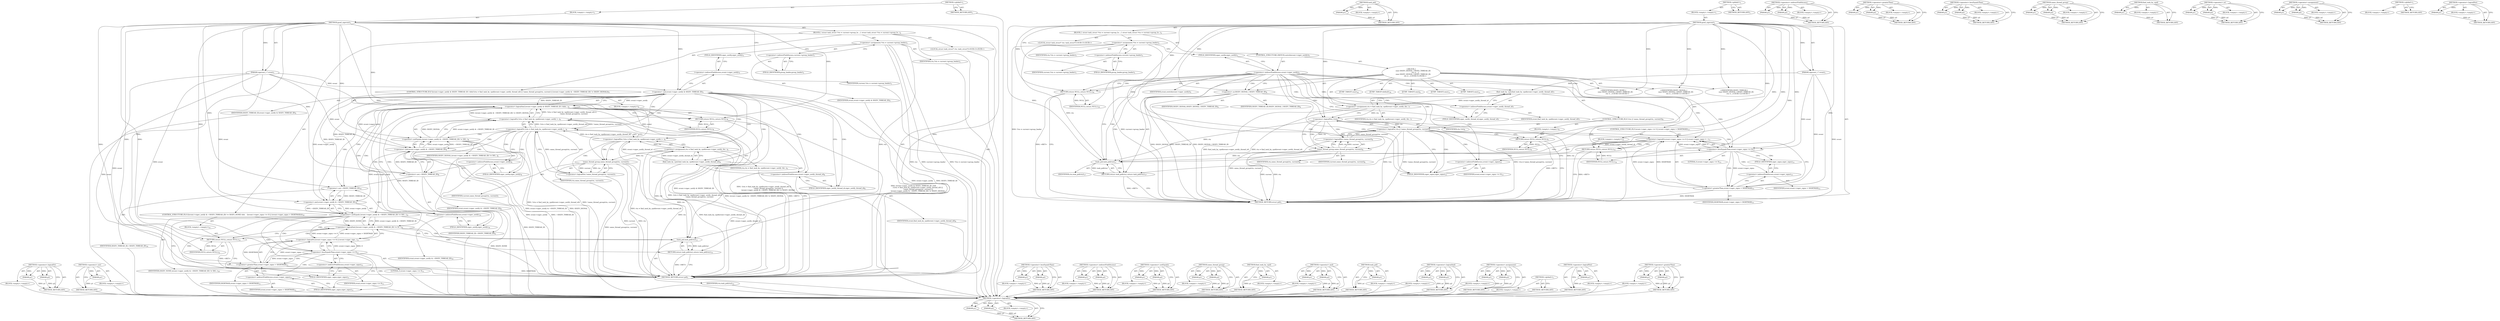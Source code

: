 digraph "&lt;operator&gt;.logicalNot" {
vulnerable_118 [label=<(METHOD,&lt;operator&gt;.logicalOr)>];
vulnerable_119 [label=<(PARAM,p1)>];
vulnerable_120 [label=<(PARAM,p2)>];
vulnerable_121 [label=<(BLOCK,&lt;empty&gt;,&lt;empty&gt;)>];
vulnerable_122 [label=<(METHOD_RETURN,ANY)>];
vulnerable_141 [label=<(METHOD,&lt;operator&gt;.not)>];
vulnerable_142 [label=<(PARAM,p1)>];
vulnerable_143 [label=<(BLOCK,&lt;empty&gt;,&lt;empty&gt;)>];
vulnerable_144 [label=<(METHOD_RETURN,ANY)>];
vulnerable_6 [label=<(METHOD,&lt;global&gt;)<SUB>1</SUB>>];
vulnerable_7 [label=<(BLOCK,&lt;empty&gt;,&lt;empty&gt;)<SUB>1</SUB>>];
vulnerable_8 [label=<(METHOD,good_sigevent)<SUB>1</SUB>>];
vulnerable_9 [label=<(PARAM,sigevent_t * event)<SUB>1</SUB>>];
vulnerable_10 [label=<(BLOCK,{
 	struct task_struct *rtn = current-&gt;group_le...,{
 	struct task_struct *rtn = current-&gt;group_le...)<SUB>2</SUB>>];
vulnerable_11 [label="<(LOCAL,struct task_struct* rtn: task_struct*)<SUB>3</SUB>>"];
vulnerable_12 [label=<(&lt;operator&gt;.assignment,*rtn = current-&gt;group_leader)<SUB>3</SUB>>];
vulnerable_13 [label=<(IDENTIFIER,rtn,*rtn = current-&gt;group_leader)<SUB>3</SUB>>];
vulnerable_14 [label=<(&lt;operator&gt;.indirectFieldAccess,current-&gt;group_leader)<SUB>3</SUB>>];
vulnerable_15 [label=<(IDENTIFIER,current,*rtn = current-&gt;group_leader)<SUB>3</SUB>>];
vulnerable_16 [label=<(FIELD_IDENTIFIER,group_leader,group_leader)<SUB>3</SUB>>];
vulnerable_17 [label=<(CONTROL_STRUCTURE,IF,if ((event-&gt;sigev_notify &amp; SIGEV_THREAD_ID ) &amp;&amp;
		(!(rtn = find_task_by_vpid(event-&gt;sigev_notify_thread_id)) ||
		 !same_thread_group(rtn, current) ||
		 (event-&gt;sigev_notify &amp; ~SIGEV_THREAD_ID) != SIGEV_SIGNAL)))<SUB>5</SUB>>];
vulnerable_18 [label=<(&lt;operator&gt;.logicalAnd,(event-&gt;sigev_notify &amp; SIGEV_THREAD_ID ) &amp;&amp;
		(...)<SUB>5</SUB>>];
vulnerable_19 [label=<(&lt;operator&gt;.and,event-&gt;sigev_notify &amp; SIGEV_THREAD_ID)<SUB>5</SUB>>];
vulnerable_20 [label=<(&lt;operator&gt;.indirectFieldAccess,event-&gt;sigev_notify)<SUB>5</SUB>>];
vulnerable_21 [label=<(IDENTIFIER,event,event-&gt;sigev_notify &amp; SIGEV_THREAD_ID)<SUB>5</SUB>>];
vulnerable_22 [label=<(FIELD_IDENTIFIER,sigev_notify,sigev_notify)<SUB>5</SUB>>];
vulnerable_23 [label=<(IDENTIFIER,SIGEV_THREAD_ID,event-&gt;sigev_notify &amp; SIGEV_THREAD_ID)<SUB>5</SUB>>];
vulnerable_24 [label=<(&lt;operator&gt;.logicalOr,!(rtn = find_task_by_vpid(event-&gt;sigev_notify_t...)<SUB>6</SUB>>];
vulnerable_25 [label=<(&lt;operator&gt;.logicalOr,!(rtn = find_task_by_vpid(event-&gt;sigev_notify_t...)<SUB>6</SUB>>];
vulnerable_26 [label=<(&lt;operator&gt;.logicalNot,!(rtn = find_task_by_vpid(event-&gt;sigev_notify_t...)<SUB>6</SUB>>];
vulnerable_27 [label=<(&lt;operator&gt;.assignment,rtn = find_task_by_vpid(event-&gt;sigev_notify_thr...)<SUB>6</SUB>>];
vulnerable_28 [label=<(IDENTIFIER,rtn,rtn = find_task_by_vpid(event-&gt;sigev_notify_thr...)<SUB>6</SUB>>];
vulnerable_29 [label=<(find_task_by_vpid,find_task_by_vpid(event-&gt;sigev_notify_thread_id))<SUB>6</SUB>>];
vulnerable_30 [label=<(&lt;operator&gt;.indirectFieldAccess,event-&gt;sigev_notify_thread_id)<SUB>6</SUB>>];
vulnerable_31 [label=<(IDENTIFIER,event,find_task_by_vpid(event-&gt;sigev_notify_thread_id))<SUB>6</SUB>>];
vulnerable_32 [label=<(FIELD_IDENTIFIER,sigev_notify_thread_id,sigev_notify_thread_id)<SUB>6</SUB>>];
vulnerable_33 [label=<(&lt;operator&gt;.logicalNot,!same_thread_group(rtn, current))<SUB>7</SUB>>];
vulnerable_34 [label=<(same_thread_group,same_thread_group(rtn, current))<SUB>7</SUB>>];
vulnerable_35 [label=<(IDENTIFIER,rtn,same_thread_group(rtn, current))<SUB>7</SUB>>];
vulnerable_36 [label=<(IDENTIFIER,current,same_thread_group(rtn, current))<SUB>7</SUB>>];
vulnerable_37 [label=<(&lt;operator&gt;.notEquals,(event-&gt;sigev_notify &amp; ~SIGEV_THREAD_ID) != SIG...)<SUB>8</SUB>>];
vulnerable_38 [label=<(&lt;operator&gt;.and,event-&gt;sigev_notify &amp; ~SIGEV_THREAD_ID)<SUB>8</SUB>>];
vulnerable_39 [label=<(&lt;operator&gt;.indirectFieldAccess,event-&gt;sigev_notify)<SUB>8</SUB>>];
vulnerable_40 [label=<(IDENTIFIER,event,event-&gt;sigev_notify &amp; ~SIGEV_THREAD_ID)<SUB>8</SUB>>];
vulnerable_41 [label=<(FIELD_IDENTIFIER,sigev_notify,sigev_notify)<SUB>8</SUB>>];
vulnerable_42 [label=<(&lt;operator&gt;.not,~SIGEV_THREAD_ID)<SUB>8</SUB>>];
vulnerable_43 [label=<(IDENTIFIER,SIGEV_THREAD_ID,~SIGEV_THREAD_ID)<SUB>8</SUB>>];
vulnerable_44 [label=<(IDENTIFIER,SIGEV_SIGNAL,(event-&gt;sigev_notify &amp; ~SIGEV_THREAD_ID) != SIG...)<SUB>8</SUB>>];
vulnerable_45 [label=<(BLOCK,&lt;empty&gt;,&lt;empty&gt;)<SUB>9</SUB>>];
vulnerable_46 [label=<(RETURN,return NULL;,return NULL;)<SUB>9</SUB>>];
vulnerable_47 [label=<(IDENTIFIER,NULL,return NULL;)<SUB>9</SUB>>];
vulnerable_48 [label=<(CONTROL_STRUCTURE,IF,if (((event-&gt;sigev_notify &amp; ~SIGEV_THREAD_ID) != SIGEV_NONE) &amp;&amp;
	    ((event-&gt;sigev_signo &lt;= 0) || (event-&gt;sigev_signo &gt; SIGRTMAX))))<SUB>10</SUB>>];
vulnerable_49 [label=<(&lt;operator&gt;.logicalAnd,((event-&gt;sigev_notify &amp; ~SIGEV_THREAD_ID) != SI...)<SUB>10</SUB>>];
vulnerable_50 [label=<(&lt;operator&gt;.notEquals,(event-&gt;sigev_notify &amp; ~SIGEV_THREAD_ID) != SIG...)<SUB>10</SUB>>];
vulnerable_51 [label=<(&lt;operator&gt;.and,event-&gt;sigev_notify &amp; ~SIGEV_THREAD_ID)<SUB>10</SUB>>];
vulnerable_52 [label=<(&lt;operator&gt;.indirectFieldAccess,event-&gt;sigev_notify)<SUB>10</SUB>>];
vulnerable_53 [label=<(IDENTIFIER,event,event-&gt;sigev_notify &amp; ~SIGEV_THREAD_ID)<SUB>10</SUB>>];
vulnerable_54 [label=<(FIELD_IDENTIFIER,sigev_notify,sigev_notify)<SUB>10</SUB>>];
vulnerable_55 [label=<(&lt;operator&gt;.not,~SIGEV_THREAD_ID)<SUB>10</SUB>>];
vulnerable_56 [label=<(IDENTIFIER,SIGEV_THREAD_ID,~SIGEV_THREAD_ID)<SUB>10</SUB>>];
vulnerable_57 [label=<(IDENTIFIER,SIGEV_NONE,(event-&gt;sigev_notify &amp; ~SIGEV_THREAD_ID) != SIG...)<SUB>10</SUB>>];
vulnerable_58 [label=<(&lt;operator&gt;.logicalOr,(event-&gt;sigev_signo &lt;= 0) || (event-&gt;sigev_sign...)<SUB>11</SUB>>];
vulnerable_59 [label=<(&lt;operator&gt;.lessEqualsThan,event-&gt;sigev_signo &lt;= 0)<SUB>11</SUB>>];
vulnerable_60 [label=<(&lt;operator&gt;.indirectFieldAccess,event-&gt;sigev_signo)<SUB>11</SUB>>];
vulnerable_61 [label=<(IDENTIFIER,event,event-&gt;sigev_signo &lt;= 0)<SUB>11</SUB>>];
vulnerable_62 [label=<(FIELD_IDENTIFIER,sigev_signo,sigev_signo)<SUB>11</SUB>>];
vulnerable_63 [label=<(LITERAL,0,event-&gt;sigev_signo &lt;= 0)<SUB>11</SUB>>];
vulnerable_64 [label=<(&lt;operator&gt;.greaterThan,event-&gt;sigev_signo &gt; SIGRTMAX)<SUB>11</SUB>>];
vulnerable_65 [label=<(&lt;operator&gt;.indirectFieldAccess,event-&gt;sigev_signo)<SUB>11</SUB>>];
vulnerable_66 [label=<(IDENTIFIER,event,event-&gt;sigev_signo &gt; SIGRTMAX)<SUB>11</SUB>>];
vulnerable_67 [label=<(FIELD_IDENTIFIER,sigev_signo,sigev_signo)<SUB>11</SUB>>];
vulnerable_68 [label=<(IDENTIFIER,SIGRTMAX,event-&gt;sigev_signo &gt; SIGRTMAX)<SUB>11</SUB>>];
vulnerable_69 [label=<(BLOCK,&lt;empty&gt;,&lt;empty&gt;)<SUB>12</SUB>>];
vulnerable_70 [label=<(RETURN,return NULL;,return NULL;)<SUB>12</SUB>>];
vulnerable_71 [label=<(IDENTIFIER,NULL,return NULL;)<SUB>12</SUB>>];
vulnerable_72 [label=<(RETURN,return task_pid(rtn);,return task_pid(rtn);)<SUB>13</SUB>>];
vulnerable_73 [label=<(task_pid,task_pid(rtn))<SUB>13</SUB>>];
vulnerable_74 [label=<(IDENTIFIER,rtn,task_pid(rtn))<SUB>13</SUB>>];
vulnerable_75 [label=<(METHOD_RETURN,struct pid)<SUB>1</SUB>>];
vulnerable_77 [label=<(METHOD_RETURN,ANY)<SUB>1</SUB>>];
vulnerable_145 [label=<(METHOD,&lt;operator&gt;.lessEqualsThan)>];
vulnerable_146 [label=<(PARAM,p1)>];
vulnerable_147 [label=<(PARAM,p2)>];
vulnerable_148 [label=<(BLOCK,&lt;empty&gt;,&lt;empty&gt;)>];
vulnerable_149 [label=<(METHOD_RETURN,ANY)>];
vulnerable_103 [label=<(METHOD,&lt;operator&gt;.indirectFieldAccess)>];
vulnerable_104 [label=<(PARAM,p1)>];
vulnerable_105 [label=<(PARAM,p2)>];
vulnerable_106 [label=<(BLOCK,&lt;empty&gt;,&lt;empty&gt;)>];
vulnerable_107 [label=<(METHOD_RETURN,ANY)>];
vulnerable_136 [label=<(METHOD,&lt;operator&gt;.notEquals)>];
vulnerable_137 [label=<(PARAM,p1)>];
vulnerable_138 [label=<(PARAM,p2)>];
vulnerable_139 [label=<(BLOCK,&lt;empty&gt;,&lt;empty&gt;)>];
vulnerable_140 [label=<(METHOD_RETURN,ANY)>];
vulnerable_131 [label=<(METHOD,same_thread_group)>];
vulnerable_132 [label=<(PARAM,p1)>];
vulnerable_133 [label=<(PARAM,p2)>];
vulnerable_134 [label=<(BLOCK,&lt;empty&gt;,&lt;empty&gt;)>];
vulnerable_135 [label=<(METHOD_RETURN,ANY)>];
vulnerable_127 [label=<(METHOD,find_task_by_vpid)>];
vulnerable_128 [label=<(PARAM,p1)>];
vulnerable_129 [label=<(BLOCK,&lt;empty&gt;,&lt;empty&gt;)>];
vulnerable_130 [label=<(METHOD_RETURN,ANY)>];
vulnerable_113 [label=<(METHOD,&lt;operator&gt;.and)>];
vulnerable_114 [label=<(PARAM,p1)>];
vulnerable_115 [label=<(PARAM,p2)>];
vulnerable_116 [label=<(BLOCK,&lt;empty&gt;,&lt;empty&gt;)>];
vulnerable_117 [label=<(METHOD_RETURN,ANY)>];
vulnerable_155 [label=<(METHOD,task_pid)>];
vulnerable_156 [label=<(PARAM,p1)>];
vulnerable_157 [label=<(BLOCK,&lt;empty&gt;,&lt;empty&gt;)>];
vulnerable_158 [label=<(METHOD_RETURN,ANY)>];
vulnerable_108 [label=<(METHOD,&lt;operator&gt;.logicalAnd)>];
vulnerable_109 [label=<(PARAM,p1)>];
vulnerable_110 [label=<(PARAM,p2)>];
vulnerable_111 [label=<(BLOCK,&lt;empty&gt;,&lt;empty&gt;)>];
vulnerable_112 [label=<(METHOD_RETURN,ANY)>];
vulnerable_98 [label=<(METHOD,&lt;operator&gt;.assignment)>];
vulnerable_99 [label=<(PARAM,p1)>];
vulnerable_100 [label=<(PARAM,p2)>];
vulnerable_101 [label=<(BLOCK,&lt;empty&gt;,&lt;empty&gt;)>];
vulnerable_102 [label=<(METHOD_RETURN,ANY)>];
vulnerable_92 [label=<(METHOD,&lt;global&gt;)<SUB>1</SUB>>];
vulnerable_93 [label=<(BLOCK,&lt;empty&gt;,&lt;empty&gt;)>];
vulnerable_94 [label=<(METHOD_RETURN,ANY)>];
vulnerable_123 [label=<(METHOD,&lt;operator&gt;.logicalNot)>];
vulnerable_124 [label=<(PARAM,p1)>];
vulnerable_125 [label=<(BLOCK,&lt;empty&gt;,&lt;empty&gt;)>];
vulnerable_126 [label=<(METHOD_RETURN,ANY)>];
vulnerable_150 [label=<(METHOD,&lt;operator&gt;.greaterThan)>];
vulnerable_151 [label=<(PARAM,p1)>];
vulnerable_152 [label=<(PARAM,p2)>];
vulnerable_153 [label=<(BLOCK,&lt;empty&gt;,&lt;empty&gt;)>];
vulnerable_154 [label=<(METHOD_RETURN,ANY)>];
fixed_112 [label=<(METHOD,&lt;operator&gt;.logicalOr)>];
fixed_113 [label=<(PARAM,p1)>];
fixed_114 [label=<(PARAM,p2)>];
fixed_115 [label=<(BLOCK,&lt;empty&gt;,&lt;empty&gt;)>];
fixed_116 [label=<(METHOD_RETURN,ANY)>];
fixed_136 [label=<(METHOD,task_pid)>];
fixed_137 [label=<(PARAM,p1)>];
fixed_138 [label=<(BLOCK,&lt;empty&gt;,&lt;empty&gt;)>];
fixed_139 [label=<(METHOD_RETURN,ANY)>];
fixed_6 [label=<(METHOD,&lt;global&gt;)<SUB>1</SUB>>];
fixed_7 [label=<(BLOCK,&lt;empty&gt;,&lt;empty&gt;)<SUB>1</SUB>>];
fixed_8 [label=<(METHOD,good_sigevent)<SUB>1</SUB>>];
fixed_9 [label=<(PARAM,sigevent_t * event)<SUB>1</SUB>>];
fixed_10 [label=<(BLOCK,{
 	struct task_struct *rtn = current-&gt;group_le...,{
 	struct task_struct *rtn = current-&gt;group_le...)<SUB>2</SUB>>];
fixed_11 [label="<(LOCAL,struct task_struct* rtn: task_struct*)<SUB>3</SUB>>"];
fixed_12 [label=<(&lt;operator&gt;.assignment,*rtn = current-&gt;group_leader)<SUB>3</SUB>>];
fixed_13 [label=<(IDENTIFIER,rtn,*rtn = current-&gt;group_leader)<SUB>3</SUB>>];
fixed_14 [label=<(&lt;operator&gt;.indirectFieldAccess,current-&gt;group_leader)<SUB>3</SUB>>];
fixed_15 [label=<(IDENTIFIER,current,*rtn = current-&gt;group_leader)<SUB>3</SUB>>];
fixed_16 [label=<(FIELD_IDENTIFIER,group_leader,group_leader)<SUB>3</SUB>>];
fixed_17 [label=<(CONTROL_STRUCTURE,SWITCH,switch(event-&gt;sigev_notify))<SUB>5</SUB>>];
fixed_18 [label=<(&lt;operator&gt;.indirectFieldAccess,event-&gt;sigev_notify)<SUB>5</SUB>>];
fixed_19 [label=<(IDENTIFIER,event,switch(event-&gt;sigev_notify))<SUB>5</SUB>>];
fixed_20 [label=<(FIELD_IDENTIFIER,sigev_notify,sigev_notify)<SUB>5</SUB>>];
fixed_21 [label="<(BLOCK,{
	case SIGEV_SIGNAL | SIGEV_THREAD_ID:
		rtn =...,{
	case SIGEV_SIGNAL | SIGEV_THREAD_ID:
		rtn =...)<SUB>5</SUB>>"];
fixed_22 [label=<(JUMP_TARGET,case)<SUB>6</SUB>>];
fixed_23 [label=<(&lt;operator&gt;.or,SIGEV_SIGNAL | SIGEV_THREAD_ID)<SUB>6</SUB>>];
fixed_24 [label=<(IDENTIFIER,SIGEV_SIGNAL,SIGEV_SIGNAL | SIGEV_THREAD_ID)<SUB>6</SUB>>];
fixed_25 [label=<(IDENTIFIER,SIGEV_THREAD_ID,SIGEV_SIGNAL | SIGEV_THREAD_ID)<SUB>6</SUB>>];
fixed_26 [label=<(&lt;operator&gt;.assignment,rtn = find_task_by_vpid(event-&gt;sigev_notify_thr...)<SUB>7</SUB>>];
fixed_27 [label=<(IDENTIFIER,rtn,rtn = find_task_by_vpid(event-&gt;sigev_notify_thr...)<SUB>7</SUB>>];
fixed_28 [label=<(find_task_by_vpid,find_task_by_vpid(event-&gt;sigev_notify_thread_id))<SUB>7</SUB>>];
fixed_29 [label=<(&lt;operator&gt;.indirectFieldAccess,event-&gt;sigev_notify_thread_id)<SUB>7</SUB>>];
fixed_30 [label=<(IDENTIFIER,event,find_task_by_vpid(event-&gt;sigev_notify_thread_id))<SUB>7</SUB>>];
fixed_31 [label=<(FIELD_IDENTIFIER,sigev_notify_thread_id,sigev_notify_thread_id)<SUB>7</SUB>>];
fixed_32 [label=<(CONTROL_STRUCTURE,IF,if (!rtn || !same_thread_group(rtn, current)))<SUB>8</SUB>>];
fixed_33 [label=<(&lt;operator&gt;.logicalOr,!rtn || !same_thread_group(rtn, current))<SUB>8</SUB>>];
fixed_34 [label=<(&lt;operator&gt;.logicalNot,!rtn)<SUB>8</SUB>>];
fixed_35 [label=<(IDENTIFIER,rtn,!rtn)<SUB>8</SUB>>];
fixed_36 [label=<(&lt;operator&gt;.logicalNot,!same_thread_group(rtn, current))<SUB>8</SUB>>];
fixed_37 [label=<(same_thread_group,same_thread_group(rtn, current))<SUB>8</SUB>>];
fixed_38 [label=<(IDENTIFIER,rtn,same_thread_group(rtn, current))<SUB>8</SUB>>];
fixed_39 [label=<(IDENTIFIER,current,same_thread_group(rtn, current))<SUB>8</SUB>>];
fixed_40 [label=<(BLOCK,&lt;empty&gt;,&lt;empty&gt;)<SUB>9</SUB>>];
fixed_41 [label=<(RETURN,return NULL;,return NULL;)<SUB>9</SUB>>];
fixed_42 [label=<(IDENTIFIER,NULL,return NULL;)<SUB>9</SUB>>];
fixed_43 [label=<(JUMP_TARGET,case)<SUB>11</SUB>>];
fixed_44 [label="<(IDENTIFIER,SIGEV_SIGNAL,{
	case SIGEV_SIGNAL | SIGEV_THREAD_ID:
		rtn =...)<SUB>11</SUB>>"];
fixed_45 [label=<(JUMP_TARGET,case)<SUB>12</SUB>>];
fixed_46 [label="<(IDENTIFIER,SIGEV_THREAD,{
	case SIGEV_SIGNAL | SIGEV_THREAD_ID:
		rtn =...)<SUB>12</SUB>>"];
fixed_47 [label=<(CONTROL_STRUCTURE,IF,if (event-&gt;sigev_signo &lt;= 0 || event-&gt;sigev_signo &gt; SIGRTMAX))<SUB>13</SUB>>];
fixed_48 [label=<(&lt;operator&gt;.logicalOr,event-&gt;sigev_signo &lt;= 0 || event-&gt;sigev_signo &gt;...)<SUB>13</SUB>>];
fixed_49 [label=<(&lt;operator&gt;.lessEqualsThan,event-&gt;sigev_signo &lt;= 0)<SUB>13</SUB>>];
fixed_50 [label=<(&lt;operator&gt;.indirectFieldAccess,event-&gt;sigev_signo)<SUB>13</SUB>>];
fixed_51 [label=<(IDENTIFIER,event,event-&gt;sigev_signo &lt;= 0)<SUB>13</SUB>>];
fixed_52 [label=<(FIELD_IDENTIFIER,sigev_signo,sigev_signo)<SUB>13</SUB>>];
fixed_53 [label=<(LITERAL,0,event-&gt;sigev_signo &lt;= 0)<SUB>13</SUB>>];
fixed_54 [label=<(&lt;operator&gt;.greaterThan,event-&gt;sigev_signo &gt; SIGRTMAX)<SUB>13</SUB>>];
fixed_55 [label=<(&lt;operator&gt;.indirectFieldAccess,event-&gt;sigev_signo)<SUB>13</SUB>>];
fixed_56 [label=<(IDENTIFIER,event,event-&gt;sigev_signo &gt; SIGRTMAX)<SUB>13</SUB>>];
fixed_57 [label=<(FIELD_IDENTIFIER,sigev_signo,sigev_signo)<SUB>13</SUB>>];
fixed_58 [label=<(IDENTIFIER,SIGRTMAX,event-&gt;sigev_signo &gt; SIGRTMAX)<SUB>13</SUB>>];
fixed_59 [label=<(BLOCK,&lt;empty&gt;,&lt;empty&gt;)<SUB>14</SUB>>];
fixed_60 [label=<(RETURN,return NULL;,return NULL;)<SUB>14</SUB>>];
fixed_61 [label=<(IDENTIFIER,NULL,return NULL;)<SUB>14</SUB>>];
fixed_62 [label=<(JUMP_TARGET,case)<SUB>16</SUB>>];
fixed_63 [label="<(IDENTIFIER,SIGEV_NONE,{
	case SIGEV_SIGNAL | SIGEV_THREAD_ID:
		rtn =...)<SUB>16</SUB>>"];
fixed_64 [label=<(RETURN,return task_pid(rtn);,return task_pid(rtn);)<SUB>17</SUB>>];
fixed_65 [label=<(task_pid,task_pid(rtn))<SUB>17</SUB>>];
fixed_66 [label=<(IDENTIFIER,rtn,task_pid(rtn))<SUB>17</SUB>>];
fixed_67 [label=<(JUMP_TARGET,default)<SUB>18</SUB>>];
fixed_68 [label=<(RETURN,return NULL;,return NULL;)<SUB>19</SUB>>];
fixed_69 [label=<(IDENTIFIER,NULL,return NULL;)<SUB>19</SUB>>];
fixed_70 [label=<(METHOD_RETURN,struct pid)<SUB>1</SUB>>];
fixed_72 [label=<(METHOD_RETURN,ANY)<SUB>1</SUB>>];
fixed_98 [label=<(METHOD,&lt;operator&gt;.indirectFieldAccess)>];
fixed_99 [label=<(PARAM,p1)>];
fixed_100 [label=<(PARAM,p2)>];
fixed_101 [label=<(BLOCK,&lt;empty&gt;,&lt;empty&gt;)>];
fixed_102 [label=<(METHOD_RETURN,ANY)>];
fixed_131 [label=<(METHOD,&lt;operator&gt;.greaterThan)>];
fixed_132 [label=<(PARAM,p1)>];
fixed_133 [label=<(PARAM,p2)>];
fixed_134 [label=<(BLOCK,&lt;empty&gt;,&lt;empty&gt;)>];
fixed_135 [label=<(METHOD_RETURN,ANY)>];
fixed_126 [label=<(METHOD,&lt;operator&gt;.lessEqualsThan)>];
fixed_127 [label=<(PARAM,p1)>];
fixed_128 [label=<(PARAM,p2)>];
fixed_129 [label=<(BLOCK,&lt;empty&gt;,&lt;empty&gt;)>];
fixed_130 [label=<(METHOD_RETURN,ANY)>];
fixed_121 [label=<(METHOD,same_thread_group)>];
fixed_122 [label=<(PARAM,p1)>];
fixed_123 [label=<(PARAM,p2)>];
fixed_124 [label=<(BLOCK,&lt;empty&gt;,&lt;empty&gt;)>];
fixed_125 [label=<(METHOD_RETURN,ANY)>];
fixed_108 [label=<(METHOD,find_task_by_vpid)>];
fixed_109 [label=<(PARAM,p1)>];
fixed_110 [label=<(BLOCK,&lt;empty&gt;,&lt;empty&gt;)>];
fixed_111 [label=<(METHOD_RETURN,ANY)>];
fixed_103 [label=<(METHOD,&lt;operator&gt;.or)>];
fixed_104 [label=<(PARAM,p1)>];
fixed_105 [label=<(PARAM,p2)>];
fixed_106 [label=<(BLOCK,&lt;empty&gt;,&lt;empty&gt;)>];
fixed_107 [label=<(METHOD_RETURN,ANY)>];
fixed_93 [label=<(METHOD,&lt;operator&gt;.assignment)>];
fixed_94 [label=<(PARAM,p1)>];
fixed_95 [label=<(PARAM,p2)>];
fixed_96 [label=<(BLOCK,&lt;empty&gt;,&lt;empty&gt;)>];
fixed_97 [label=<(METHOD_RETURN,ANY)>];
fixed_87 [label=<(METHOD,&lt;global&gt;)<SUB>1</SUB>>];
fixed_88 [label=<(BLOCK,&lt;empty&gt;,&lt;empty&gt;)>];
fixed_89 [label=<(METHOD_RETURN,ANY)>];
fixed_117 [label=<(METHOD,&lt;operator&gt;.logicalNot)>];
fixed_118 [label=<(PARAM,p1)>];
fixed_119 [label=<(BLOCK,&lt;empty&gt;,&lt;empty&gt;)>];
fixed_120 [label=<(METHOD_RETURN,ANY)>];
vulnerable_118 -> vulnerable_119  [key=0, label="AST: "];
vulnerable_118 -> vulnerable_119  [key=1, label="DDG: "];
vulnerable_118 -> vulnerable_121  [key=0, label="AST: "];
vulnerable_118 -> vulnerable_120  [key=0, label="AST: "];
vulnerable_118 -> vulnerable_120  [key=1, label="DDG: "];
vulnerable_118 -> vulnerable_122  [key=0, label="AST: "];
vulnerable_118 -> vulnerable_122  [key=1, label="CFG: "];
vulnerable_119 -> vulnerable_122  [key=0, label="DDG: p1"];
vulnerable_120 -> vulnerable_122  [key=0, label="DDG: p2"];
vulnerable_121 -> fixed_112  [key=0];
vulnerable_122 -> fixed_112  [key=0];
vulnerable_141 -> vulnerable_142  [key=0, label="AST: "];
vulnerable_141 -> vulnerable_142  [key=1, label="DDG: "];
vulnerable_141 -> vulnerable_143  [key=0, label="AST: "];
vulnerable_141 -> vulnerable_144  [key=0, label="AST: "];
vulnerable_141 -> vulnerable_144  [key=1, label="CFG: "];
vulnerable_142 -> vulnerable_144  [key=0, label="DDG: p1"];
vulnerable_143 -> fixed_112  [key=0];
vulnerable_144 -> fixed_112  [key=0];
vulnerable_6 -> vulnerable_7  [key=0, label="AST: "];
vulnerable_6 -> vulnerable_77  [key=0, label="AST: "];
vulnerable_6 -> vulnerable_77  [key=1, label="CFG: "];
vulnerable_7 -> vulnerable_8  [key=0, label="AST: "];
vulnerable_8 -> vulnerable_9  [key=0, label="AST: "];
vulnerable_8 -> vulnerable_9  [key=1, label="DDG: "];
vulnerable_8 -> vulnerable_10  [key=0, label="AST: "];
vulnerable_8 -> vulnerable_75  [key=0, label="AST: "];
vulnerable_8 -> vulnerable_16  [key=0, label="CFG: "];
vulnerable_8 -> vulnerable_46  [key=0, label="DDG: "];
vulnerable_8 -> vulnerable_70  [key=0, label="DDG: "];
vulnerable_8 -> vulnerable_73  [key=0, label="DDG: "];
vulnerable_8 -> vulnerable_19  [key=0, label="DDG: "];
vulnerable_8 -> vulnerable_47  [key=0, label="DDG: "];
vulnerable_8 -> vulnerable_50  [key=0, label="DDG: "];
vulnerable_8 -> vulnerable_71  [key=0, label="DDG: "];
vulnerable_8 -> vulnerable_37  [key=0, label="DDG: "];
vulnerable_8 -> vulnerable_59  [key=0, label="DDG: "];
vulnerable_8 -> vulnerable_64  [key=0, label="DDG: "];
vulnerable_8 -> vulnerable_55  [key=0, label="DDG: "];
vulnerable_8 -> vulnerable_34  [key=0, label="DDG: "];
vulnerable_8 -> vulnerable_42  [key=0, label="DDG: "];
vulnerable_9 -> vulnerable_75  [key=0, label="DDG: event"];
vulnerable_9 -> vulnerable_19  [key=0, label="DDG: event"];
vulnerable_9 -> vulnerable_51  [key=0, label="DDG: event"];
vulnerable_9 -> vulnerable_59  [key=0, label="DDG: event"];
vulnerable_9 -> vulnerable_64  [key=0, label="DDG: event"];
vulnerable_9 -> vulnerable_38  [key=0, label="DDG: event"];
vulnerable_9 -> vulnerable_29  [key=0, label="DDG: event"];
vulnerable_10 -> vulnerable_11  [key=0, label="AST: "];
vulnerable_10 -> vulnerable_12  [key=0, label="AST: "];
vulnerable_10 -> vulnerable_17  [key=0, label="AST: "];
vulnerable_10 -> vulnerable_48  [key=0, label="AST: "];
vulnerable_10 -> vulnerable_72  [key=0, label="AST: "];
vulnerable_11 -> fixed_112  [key=0];
vulnerable_12 -> vulnerable_13  [key=0, label="AST: "];
vulnerable_12 -> vulnerable_14  [key=0, label="AST: "];
vulnerable_12 -> vulnerable_22  [key=0, label="CFG: "];
vulnerable_12 -> vulnerable_75  [key=0, label="DDG: rtn"];
vulnerable_12 -> vulnerable_75  [key=1, label="DDG: current-&gt;group_leader"];
vulnerable_12 -> vulnerable_75  [key=2, label="DDG: *rtn = current-&gt;group_leader"];
vulnerable_12 -> vulnerable_73  [key=0, label="DDG: rtn"];
vulnerable_13 -> fixed_112  [key=0];
vulnerable_14 -> vulnerable_15  [key=0, label="AST: "];
vulnerable_14 -> vulnerable_16  [key=0, label="AST: "];
vulnerable_14 -> vulnerable_12  [key=0, label="CFG: "];
vulnerable_15 -> fixed_112  [key=0];
vulnerable_16 -> vulnerable_14  [key=0, label="CFG: "];
vulnerable_17 -> vulnerable_18  [key=0, label="AST: "];
vulnerable_17 -> vulnerable_45  [key=0, label="AST: "];
vulnerable_18 -> vulnerable_19  [key=0, label="AST: "];
vulnerable_18 -> vulnerable_24  [key=0, label="AST: "];
vulnerable_18 -> vulnerable_46  [key=0, label="CFG: "];
vulnerable_18 -> vulnerable_46  [key=1, label="CDG: "];
vulnerable_18 -> vulnerable_54  [key=0, label="CFG: "];
vulnerable_18 -> vulnerable_54  [key=1, label="CDG: "];
vulnerable_18 -> vulnerable_75  [key=0, label="DDG: event-&gt;sigev_notify &amp; SIGEV_THREAD_ID"];
vulnerable_18 -> vulnerable_75  [key=1, label="DDG: !(rtn = find_task_by_vpid(event-&gt;sigev_notify_thread_id)) ||
		 !same_thread_group(rtn, current) ||
		 (event-&gt;sigev_notify &amp; ~SIGEV_THREAD_ID) != SIGEV_SIGNAL"];
vulnerable_18 -> vulnerable_75  [key=2, label="DDG: (event-&gt;sigev_notify &amp; SIGEV_THREAD_ID ) &amp;&amp;
		(!(rtn = find_task_by_vpid(event-&gt;sigev_notify_thread_id)) ||
		 !same_thread_group(rtn, current) ||
		 (event-&gt;sigev_notify &amp; ~SIGEV_THREAD_ID) != SIGEV_SIGNAL)"];
vulnerable_18 -> vulnerable_49  [key=0, label="CDG: "];
vulnerable_18 -> vulnerable_51  [key=0, label="CDG: "];
vulnerable_18 -> vulnerable_52  [key=0, label="CDG: "];
vulnerable_18 -> vulnerable_50  [key=0, label="CDG: "];
vulnerable_18 -> vulnerable_55  [key=0, label="CDG: "];
vulnerable_19 -> vulnerable_20  [key=0, label="AST: "];
vulnerable_19 -> vulnerable_23  [key=0, label="AST: "];
vulnerable_19 -> vulnerable_18  [key=0, label="CFG: "];
vulnerable_19 -> vulnerable_18  [key=1, label="DDG: event-&gt;sigev_notify"];
vulnerable_19 -> vulnerable_18  [key=2, label="DDG: SIGEV_THREAD_ID"];
vulnerable_19 -> vulnerable_32  [key=0, label="CFG: "];
vulnerable_19 -> vulnerable_32  [key=1, label="CDG: "];
vulnerable_19 -> vulnerable_75  [key=0, label="DDG: event-&gt;sigev_notify"];
vulnerable_19 -> vulnerable_75  [key=1, label="DDG: SIGEV_THREAD_ID"];
vulnerable_19 -> vulnerable_51  [key=0, label="DDG: event-&gt;sigev_notify"];
vulnerable_19 -> vulnerable_38  [key=0, label="DDG: event-&gt;sigev_notify"];
vulnerable_19 -> vulnerable_55  [key=0, label="DDG: SIGEV_THREAD_ID"];
vulnerable_19 -> vulnerable_42  [key=0, label="DDG: SIGEV_THREAD_ID"];
vulnerable_19 -> vulnerable_30  [key=0, label="CDG: "];
vulnerable_19 -> vulnerable_26  [key=0, label="CDG: "];
vulnerable_19 -> vulnerable_25  [key=0, label="CDG: "];
vulnerable_19 -> vulnerable_27  [key=0, label="CDG: "];
vulnerable_19 -> vulnerable_29  [key=0, label="CDG: "];
vulnerable_19 -> vulnerable_24  [key=0, label="CDG: "];
vulnerable_20 -> vulnerable_21  [key=0, label="AST: "];
vulnerable_20 -> vulnerable_22  [key=0, label="AST: "];
vulnerable_20 -> vulnerable_19  [key=0, label="CFG: "];
vulnerable_21 -> fixed_112  [key=0];
vulnerable_22 -> vulnerable_20  [key=0, label="CFG: "];
vulnerable_23 -> fixed_112  [key=0];
vulnerable_24 -> vulnerable_25  [key=0, label="AST: "];
vulnerable_24 -> vulnerable_37  [key=0, label="AST: "];
vulnerable_24 -> vulnerable_18  [key=0, label="CFG: "];
vulnerable_24 -> vulnerable_18  [key=1, label="DDG: !(rtn = find_task_by_vpid(event-&gt;sigev_notify_thread_id)) ||
		 !same_thread_group(rtn, current)"];
vulnerable_24 -> vulnerable_18  [key=2, label="DDG: (event-&gt;sigev_notify &amp; ~SIGEV_THREAD_ID) != SIGEV_SIGNAL"];
vulnerable_24 -> vulnerable_75  [key=0, label="DDG: !(rtn = find_task_by_vpid(event-&gt;sigev_notify_thread_id)) ||
		 !same_thread_group(rtn, current)"];
vulnerable_24 -> vulnerable_75  [key=1, label="DDG: (event-&gt;sigev_notify &amp; ~SIGEV_THREAD_ID) != SIGEV_SIGNAL"];
vulnerable_25 -> vulnerable_26  [key=0, label="AST: "];
vulnerable_25 -> vulnerable_33  [key=0, label="AST: "];
vulnerable_25 -> vulnerable_24  [key=0, label="CFG: "];
vulnerable_25 -> vulnerable_24  [key=1, label="DDG: !(rtn = find_task_by_vpid(event-&gt;sigev_notify_thread_id))"];
vulnerable_25 -> vulnerable_24  [key=2, label="DDG: !same_thread_group(rtn, current)"];
vulnerable_25 -> vulnerable_41  [key=0, label="CFG: "];
vulnerable_25 -> vulnerable_41  [key=1, label="CDG: "];
vulnerable_25 -> vulnerable_75  [key=0, label="DDG: !(rtn = find_task_by_vpid(event-&gt;sigev_notify_thread_id))"];
vulnerable_25 -> vulnerable_75  [key=1, label="DDG: !same_thread_group(rtn, current)"];
vulnerable_25 -> vulnerable_42  [key=0, label="CDG: "];
vulnerable_25 -> vulnerable_37  [key=0, label="CDG: "];
vulnerable_25 -> vulnerable_38  [key=0, label="CDG: "];
vulnerable_25 -> vulnerable_39  [key=0, label="CDG: "];
vulnerable_26 -> vulnerable_27  [key=0, label="AST: "];
vulnerable_26 -> vulnerable_25  [key=0, label="CFG: "];
vulnerable_26 -> vulnerable_25  [key=1, label="DDG: rtn = find_task_by_vpid(event-&gt;sigev_notify_thread_id)"];
vulnerable_26 -> vulnerable_34  [key=0, label="CFG: "];
vulnerable_26 -> vulnerable_34  [key=1, label="CDG: "];
vulnerable_26 -> vulnerable_75  [key=0, label="DDG: rtn = find_task_by_vpid(event-&gt;sigev_notify_thread_id)"];
vulnerable_26 -> vulnerable_33  [key=0, label="CDG: "];
vulnerable_27 -> vulnerable_28  [key=0, label="AST: "];
vulnerable_27 -> vulnerable_29  [key=0, label="AST: "];
vulnerable_27 -> vulnerable_26  [key=0, label="CFG: "];
vulnerable_27 -> vulnerable_26  [key=1, label="DDG: rtn"];
vulnerable_27 -> vulnerable_75  [key=0, label="DDG: rtn"];
vulnerable_27 -> vulnerable_75  [key=1, label="DDG: find_task_by_vpid(event-&gt;sigev_notify_thread_id)"];
vulnerable_27 -> vulnerable_73  [key=0, label="DDG: rtn"];
vulnerable_27 -> vulnerable_34  [key=0, label="DDG: rtn"];
vulnerable_28 -> fixed_112  [key=0];
vulnerable_29 -> vulnerable_30  [key=0, label="AST: "];
vulnerable_29 -> vulnerable_27  [key=0, label="CFG: "];
vulnerable_29 -> vulnerable_27  [key=1, label="DDG: event-&gt;sigev_notify_thread_id"];
vulnerable_29 -> vulnerable_75  [key=0, label="DDG: event-&gt;sigev_notify_thread_id"];
vulnerable_29 -> vulnerable_26  [key=0, label="DDG: event-&gt;sigev_notify_thread_id"];
vulnerable_30 -> vulnerable_31  [key=0, label="AST: "];
vulnerable_30 -> vulnerable_32  [key=0, label="AST: "];
vulnerable_30 -> vulnerable_29  [key=0, label="CFG: "];
vulnerable_31 -> fixed_112  [key=0];
vulnerable_32 -> vulnerable_30  [key=0, label="CFG: "];
vulnerable_33 -> vulnerable_34  [key=0, label="AST: "];
vulnerable_33 -> vulnerable_25  [key=0, label="CFG: "];
vulnerable_33 -> vulnerable_25  [key=1, label="DDG: same_thread_group(rtn, current)"];
vulnerable_33 -> vulnerable_75  [key=0, label="DDG: same_thread_group(rtn, current)"];
vulnerable_34 -> vulnerable_35  [key=0, label="AST: "];
vulnerable_34 -> vulnerable_36  [key=0, label="AST: "];
vulnerable_34 -> vulnerable_33  [key=0, label="CFG: "];
vulnerable_34 -> vulnerable_33  [key=1, label="DDG: rtn"];
vulnerable_34 -> vulnerable_33  [key=2, label="DDG: current"];
vulnerable_34 -> vulnerable_75  [key=0, label="DDG: rtn"];
vulnerable_34 -> vulnerable_75  [key=1, label="DDG: current"];
vulnerable_34 -> vulnerable_73  [key=0, label="DDG: rtn"];
vulnerable_35 -> fixed_112  [key=0];
vulnerable_36 -> fixed_112  [key=0];
vulnerable_37 -> vulnerable_38  [key=0, label="AST: "];
vulnerable_37 -> vulnerable_44  [key=0, label="AST: "];
vulnerable_37 -> vulnerable_24  [key=0, label="CFG: "];
vulnerable_37 -> vulnerable_24  [key=1, label="DDG: event-&gt;sigev_notify &amp; ~SIGEV_THREAD_ID"];
vulnerable_37 -> vulnerable_24  [key=2, label="DDG: SIGEV_SIGNAL"];
vulnerable_37 -> vulnerable_75  [key=0, label="DDG: event-&gt;sigev_notify &amp; ~SIGEV_THREAD_ID"];
vulnerable_37 -> vulnerable_75  [key=1, label="DDG: SIGEV_SIGNAL"];
vulnerable_38 -> vulnerable_39  [key=0, label="AST: "];
vulnerable_38 -> vulnerable_42  [key=0, label="AST: "];
vulnerable_38 -> vulnerable_37  [key=0, label="CFG: "];
vulnerable_38 -> vulnerable_37  [key=1, label="DDG: event-&gt;sigev_notify"];
vulnerable_38 -> vulnerable_37  [key=2, label="DDG: ~SIGEV_THREAD_ID"];
vulnerable_38 -> vulnerable_75  [key=0, label="DDG: event-&gt;sigev_notify"];
vulnerable_38 -> vulnerable_75  [key=1, label="DDG: ~SIGEV_THREAD_ID"];
vulnerable_38 -> vulnerable_51  [key=0, label="DDG: event-&gt;sigev_notify"];
vulnerable_39 -> vulnerable_40  [key=0, label="AST: "];
vulnerable_39 -> vulnerable_41  [key=0, label="AST: "];
vulnerable_39 -> vulnerable_42  [key=0, label="CFG: "];
vulnerable_40 -> fixed_112  [key=0];
vulnerable_41 -> vulnerable_39  [key=0, label="CFG: "];
vulnerable_42 -> vulnerable_43  [key=0, label="AST: "];
vulnerable_42 -> vulnerable_38  [key=0, label="CFG: "];
vulnerable_42 -> vulnerable_38  [key=1, label="DDG: SIGEV_THREAD_ID"];
vulnerable_42 -> vulnerable_75  [key=0, label="DDG: SIGEV_THREAD_ID"];
vulnerable_42 -> vulnerable_55  [key=0, label="DDG: SIGEV_THREAD_ID"];
vulnerable_43 -> fixed_112  [key=0];
vulnerable_44 -> fixed_112  [key=0];
vulnerable_45 -> vulnerable_46  [key=0, label="AST: "];
vulnerable_46 -> vulnerable_47  [key=0, label="AST: "];
vulnerable_46 -> vulnerable_75  [key=0, label="CFG: "];
vulnerable_46 -> vulnerable_75  [key=1, label="DDG: &lt;RET&gt;"];
vulnerable_47 -> vulnerable_46  [key=0, label="DDG: NULL"];
vulnerable_48 -> vulnerable_49  [key=0, label="AST: "];
vulnerable_48 -> vulnerable_69  [key=0, label="AST: "];
vulnerable_49 -> vulnerable_50  [key=0, label="AST: "];
vulnerable_49 -> vulnerable_58  [key=0, label="AST: "];
vulnerable_49 -> vulnerable_70  [key=0, label="CFG: "];
vulnerable_49 -> vulnerable_70  [key=1, label="CDG: "];
vulnerable_49 -> vulnerable_73  [key=0, label="CFG: "];
vulnerable_49 -> vulnerable_73  [key=1, label="CDG: "];
vulnerable_49 -> vulnerable_72  [key=0, label="CDG: "];
vulnerable_50 -> vulnerable_51  [key=0, label="AST: "];
vulnerable_50 -> vulnerable_57  [key=0, label="AST: "];
vulnerable_50 -> vulnerable_49  [key=0, label="CFG: "];
vulnerable_50 -> vulnerable_49  [key=1, label="DDG: event-&gt;sigev_notify &amp; ~SIGEV_THREAD_ID"];
vulnerable_50 -> vulnerable_49  [key=2, label="DDG: SIGEV_NONE"];
vulnerable_50 -> vulnerable_62  [key=0, label="CFG: "];
vulnerable_50 -> vulnerable_62  [key=1, label="CDG: "];
vulnerable_50 -> vulnerable_75  [key=0, label="DDG: SIGEV_NONE"];
vulnerable_50 -> vulnerable_60  [key=0, label="CDG: "];
vulnerable_50 -> vulnerable_59  [key=0, label="CDG: "];
vulnerable_50 -> vulnerable_58  [key=0, label="CDG: "];
vulnerable_51 -> vulnerable_52  [key=0, label="AST: "];
vulnerable_51 -> vulnerable_55  [key=0, label="AST: "];
vulnerable_51 -> vulnerable_50  [key=0, label="CFG: "];
vulnerable_51 -> vulnerable_50  [key=1, label="DDG: event-&gt;sigev_notify"];
vulnerable_51 -> vulnerable_50  [key=2, label="DDG: ~SIGEV_THREAD_ID"];
vulnerable_52 -> vulnerable_53  [key=0, label="AST: "];
vulnerable_52 -> vulnerable_54  [key=0, label="AST: "];
vulnerable_52 -> vulnerable_55  [key=0, label="CFG: "];
vulnerable_53 -> fixed_112  [key=0];
vulnerable_54 -> vulnerable_52  [key=0, label="CFG: "];
vulnerable_55 -> vulnerable_56  [key=0, label="AST: "];
vulnerable_55 -> vulnerable_51  [key=0, label="CFG: "];
vulnerable_55 -> vulnerable_51  [key=1, label="DDG: SIGEV_THREAD_ID"];
vulnerable_56 -> fixed_112  [key=0];
vulnerable_57 -> fixed_112  [key=0];
vulnerable_58 -> vulnerable_59  [key=0, label="AST: "];
vulnerable_58 -> vulnerable_64  [key=0, label="AST: "];
vulnerable_58 -> vulnerable_49  [key=0, label="CFG: "];
vulnerable_58 -> vulnerable_49  [key=1, label="DDG: event-&gt;sigev_signo &lt;= 0"];
vulnerable_58 -> vulnerable_49  [key=2, label="DDG: event-&gt;sigev_signo &gt; SIGRTMAX"];
vulnerable_59 -> vulnerable_60  [key=0, label="AST: "];
vulnerable_59 -> vulnerable_63  [key=0, label="AST: "];
vulnerable_59 -> vulnerable_58  [key=0, label="CFG: "];
vulnerable_59 -> vulnerable_58  [key=1, label="DDG: event-&gt;sigev_signo"];
vulnerable_59 -> vulnerable_58  [key=2, label="DDG: 0"];
vulnerable_59 -> vulnerable_67  [key=0, label="CFG: "];
vulnerable_59 -> vulnerable_67  [key=1, label="CDG: "];
vulnerable_59 -> vulnerable_64  [key=0, label="DDG: event-&gt;sigev_signo"];
vulnerable_59 -> vulnerable_64  [key=1, label="CDG: "];
vulnerable_59 -> vulnerable_65  [key=0, label="CDG: "];
vulnerable_60 -> vulnerable_61  [key=0, label="AST: "];
vulnerable_60 -> vulnerable_62  [key=0, label="AST: "];
vulnerable_60 -> vulnerable_59  [key=0, label="CFG: "];
vulnerable_61 -> fixed_112  [key=0];
vulnerable_62 -> vulnerable_60  [key=0, label="CFG: "];
vulnerable_63 -> fixed_112  [key=0];
vulnerable_64 -> vulnerable_65  [key=0, label="AST: "];
vulnerable_64 -> vulnerable_68  [key=0, label="AST: "];
vulnerable_64 -> vulnerable_58  [key=0, label="CFG: "];
vulnerable_64 -> vulnerable_58  [key=1, label="DDG: event-&gt;sigev_signo"];
vulnerable_64 -> vulnerable_58  [key=2, label="DDG: SIGRTMAX"];
vulnerable_64 -> vulnerable_75  [key=0, label="DDG: SIGRTMAX"];
vulnerable_65 -> vulnerable_66  [key=0, label="AST: "];
vulnerable_65 -> vulnerable_67  [key=0, label="AST: "];
vulnerable_65 -> vulnerable_64  [key=0, label="CFG: "];
vulnerable_66 -> fixed_112  [key=0];
vulnerable_67 -> vulnerable_65  [key=0, label="CFG: "];
vulnerable_68 -> fixed_112  [key=0];
vulnerable_69 -> vulnerable_70  [key=0, label="AST: "];
vulnerable_70 -> vulnerable_71  [key=0, label="AST: "];
vulnerable_70 -> vulnerable_75  [key=0, label="CFG: "];
vulnerable_70 -> vulnerable_75  [key=1, label="DDG: &lt;RET&gt;"];
vulnerable_71 -> vulnerable_70  [key=0, label="DDG: NULL"];
vulnerable_72 -> vulnerable_73  [key=0, label="AST: "];
vulnerable_72 -> vulnerable_75  [key=0, label="CFG: "];
vulnerable_72 -> vulnerable_75  [key=1, label="DDG: &lt;RET&gt;"];
vulnerable_73 -> vulnerable_74  [key=0, label="AST: "];
vulnerable_73 -> vulnerable_72  [key=0, label="CFG: "];
vulnerable_73 -> vulnerable_72  [key=1, label="DDG: task_pid(rtn)"];
vulnerable_74 -> fixed_112  [key=0];
vulnerable_75 -> fixed_112  [key=0];
vulnerable_77 -> fixed_112  [key=0];
vulnerable_145 -> vulnerable_146  [key=0, label="AST: "];
vulnerable_145 -> vulnerable_146  [key=1, label="DDG: "];
vulnerable_145 -> vulnerable_148  [key=0, label="AST: "];
vulnerable_145 -> vulnerable_147  [key=0, label="AST: "];
vulnerable_145 -> vulnerable_147  [key=1, label="DDG: "];
vulnerable_145 -> vulnerable_149  [key=0, label="AST: "];
vulnerable_145 -> vulnerable_149  [key=1, label="CFG: "];
vulnerable_146 -> vulnerable_149  [key=0, label="DDG: p1"];
vulnerable_147 -> vulnerable_149  [key=0, label="DDG: p2"];
vulnerable_148 -> fixed_112  [key=0];
vulnerable_149 -> fixed_112  [key=0];
vulnerable_103 -> vulnerable_104  [key=0, label="AST: "];
vulnerable_103 -> vulnerable_104  [key=1, label="DDG: "];
vulnerable_103 -> vulnerable_106  [key=0, label="AST: "];
vulnerable_103 -> vulnerable_105  [key=0, label="AST: "];
vulnerable_103 -> vulnerable_105  [key=1, label="DDG: "];
vulnerable_103 -> vulnerable_107  [key=0, label="AST: "];
vulnerable_103 -> vulnerable_107  [key=1, label="CFG: "];
vulnerable_104 -> vulnerable_107  [key=0, label="DDG: p1"];
vulnerable_105 -> vulnerable_107  [key=0, label="DDG: p2"];
vulnerable_106 -> fixed_112  [key=0];
vulnerable_107 -> fixed_112  [key=0];
vulnerable_136 -> vulnerable_137  [key=0, label="AST: "];
vulnerable_136 -> vulnerable_137  [key=1, label="DDG: "];
vulnerable_136 -> vulnerable_139  [key=0, label="AST: "];
vulnerable_136 -> vulnerable_138  [key=0, label="AST: "];
vulnerable_136 -> vulnerable_138  [key=1, label="DDG: "];
vulnerable_136 -> vulnerable_140  [key=0, label="AST: "];
vulnerable_136 -> vulnerable_140  [key=1, label="CFG: "];
vulnerable_137 -> vulnerable_140  [key=0, label="DDG: p1"];
vulnerable_138 -> vulnerable_140  [key=0, label="DDG: p2"];
vulnerable_139 -> fixed_112  [key=0];
vulnerable_140 -> fixed_112  [key=0];
vulnerable_131 -> vulnerable_132  [key=0, label="AST: "];
vulnerable_131 -> vulnerable_132  [key=1, label="DDG: "];
vulnerable_131 -> vulnerable_134  [key=0, label="AST: "];
vulnerable_131 -> vulnerable_133  [key=0, label="AST: "];
vulnerable_131 -> vulnerable_133  [key=1, label="DDG: "];
vulnerable_131 -> vulnerable_135  [key=0, label="AST: "];
vulnerable_131 -> vulnerable_135  [key=1, label="CFG: "];
vulnerable_132 -> vulnerable_135  [key=0, label="DDG: p1"];
vulnerable_133 -> vulnerable_135  [key=0, label="DDG: p2"];
vulnerable_134 -> fixed_112  [key=0];
vulnerable_135 -> fixed_112  [key=0];
vulnerable_127 -> vulnerable_128  [key=0, label="AST: "];
vulnerable_127 -> vulnerable_128  [key=1, label="DDG: "];
vulnerable_127 -> vulnerable_129  [key=0, label="AST: "];
vulnerable_127 -> vulnerable_130  [key=0, label="AST: "];
vulnerable_127 -> vulnerable_130  [key=1, label="CFG: "];
vulnerable_128 -> vulnerable_130  [key=0, label="DDG: p1"];
vulnerable_129 -> fixed_112  [key=0];
vulnerable_130 -> fixed_112  [key=0];
vulnerable_113 -> vulnerable_114  [key=0, label="AST: "];
vulnerable_113 -> vulnerable_114  [key=1, label="DDG: "];
vulnerable_113 -> vulnerable_116  [key=0, label="AST: "];
vulnerable_113 -> vulnerable_115  [key=0, label="AST: "];
vulnerable_113 -> vulnerable_115  [key=1, label="DDG: "];
vulnerable_113 -> vulnerable_117  [key=0, label="AST: "];
vulnerable_113 -> vulnerable_117  [key=1, label="CFG: "];
vulnerable_114 -> vulnerable_117  [key=0, label="DDG: p1"];
vulnerable_115 -> vulnerable_117  [key=0, label="DDG: p2"];
vulnerable_116 -> fixed_112  [key=0];
vulnerable_117 -> fixed_112  [key=0];
vulnerable_155 -> vulnerable_156  [key=0, label="AST: "];
vulnerable_155 -> vulnerable_156  [key=1, label="DDG: "];
vulnerable_155 -> vulnerable_157  [key=0, label="AST: "];
vulnerable_155 -> vulnerable_158  [key=0, label="AST: "];
vulnerable_155 -> vulnerable_158  [key=1, label="CFG: "];
vulnerable_156 -> vulnerable_158  [key=0, label="DDG: p1"];
vulnerable_157 -> fixed_112  [key=0];
vulnerable_158 -> fixed_112  [key=0];
vulnerable_108 -> vulnerable_109  [key=0, label="AST: "];
vulnerable_108 -> vulnerable_109  [key=1, label="DDG: "];
vulnerable_108 -> vulnerable_111  [key=0, label="AST: "];
vulnerable_108 -> vulnerable_110  [key=0, label="AST: "];
vulnerable_108 -> vulnerable_110  [key=1, label="DDG: "];
vulnerable_108 -> vulnerable_112  [key=0, label="AST: "];
vulnerable_108 -> vulnerable_112  [key=1, label="CFG: "];
vulnerable_109 -> vulnerable_112  [key=0, label="DDG: p1"];
vulnerable_110 -> vulnerable_112  [key=0, label="DDG: p2"];
vulnerable_111 -> fixed_112  [key=0];
vulnerable_112 -> fixed_112  [key=0];
vulnerable_98 -> vulnerable_99  [key=0, label="AST: "];
vulnerable_98 -> vulnerable_99  [key=1, label="DDG: "];
vulnerable_98 -> vulnerable_101  [key=0, label="AST: "];
vulnerable_98 -> vulnerable_100  [key=0, label="AST: "];
vulnerable_98 -> vulnerable_100  [key=1, label="DDG: "];
vulnerable_98 -> vulnerable_102  [key=0, label="AST: "];
vulnerable_98 -> vulnerable_102  [key=1, label="CFG: "];
vulnerable_99 -> vulnerable_102  [key=0, label="DDG: p1"];
vulnerable_100 -> vulnerable_102  [key=0, label="DDG: p2"];
vulnerable_101 -> fixed_112  [key=0];
vulnerable_102 -> fixed_112  [key=0];
vulnerable_92 -> vulnerable_93  [key=0, label="AST: "];
vulnerable_92 -> vulnerable_94  [key=0, label="AST: "];
vulnerable_92 -> vulnerable_94  [key=1, label="CFG: "];
vulnerable_93 -> fixed_112  [key=0];
vulnerable_94 -> fixed_112  [key=0];
vulnerable_123 -> vulnerable_124  [key=0, label="AST: "];
vulnerable_123 -> vulnerable_124  [key=1, label="DDG: "];
vulnerable_123 -> vulnerable_125  [key=0, label="AST: "];
vulnerable_123 -> vulnerable_126  [key=0, label="AST: "];
vulnerable_123 -> vulnerable_126  [key=1, label="CFG: "];
vulnerable_124 -> vulnerable_126  [key=0, label="DDG: p1"];
vulnerable_125 -> fixed_112  [key=0];
vulnerable_126 -> fixed_112  [key=0];
vulnerable_150 -> vulnerable_151  [key=0, label="AST: "];
vulnerable_150 -> vulnerable_151  [key=1, label="DDG: "];
vulnerable_150 -> vulnerable_153  [key=0, label="AST: "];
vulnerable_150 -> vulnerable_152  [key=0, label="AST: "];
vulnerable_150 -> vulnerable_152  [key=1, label="DDG: "];
vulnerable_150 -> vulnerable_154  [key=0, label="AST: "];
vulnerable_150 -> vulnerable_154  [key=1, label="CFG: "];
vulnerable_151 -> vulnerable_154  [key=0, label="DDG: p1"];
vulnerable_152 -> vulnerable_154  [key=0, label="DDG: p2"];
vulnerable_153 -> fixed_112  [key=0];
vulnerable_154 -> fixed_112  [key=0];
fixed_112 -> fixed_113  [key=0, label="AST: "];
fixed_112 -> fixed_113  [key=1, label="DDG: "];
fixed_112 -> fixed_115  [key=0, label="AST: "];
fixed_112 -> fixed_114  [key=0, label="AST: "];
fixed_112 -> fixed_114  [key=1, label="DDG: "];
fixed_112 -> fixed_116  [key=0, label="AST: "];
fixed_112 -> fixed_116  [key=1, label="CFG: "];
fixed_113 -> fixed_116  [key=0, label="DDG: p1"];
fixed_114 -> fixed_116  [key=0, label="DDG: p2"];
fixed_136 -> fixed_137  [key=0, label="AST: "];
fixed_136 -> fixed_137  [key=1, label="DDG: "];
fixed_136 -> fixed_138  [key=0, label="AST: "];
fixed_136 -> fixed_139  [key=0, label="AST: "];
fixed_136 -> fixed_139  [key=1, label="CFG: "];
fixed_137 -> fixed_139  [key=0, label="DDG: p1"];
fixed_6 -> fixed_7  [key=0, label="AST: "];
fixed_6 -> fixed_72  [key=0, label="AST: "];
fixed_6 -> fixed_72  [key=1, label="CFG: "];
fixed_7 -> fixed_8  [key=0, label="AST: "];
fixed_8 -> fixed_9  [key=0, label="AST: "];
fixed_8 -> fixed_9  [key=1, label="DDG: "];
fixed_8 -> fixed_10  [key=0, label="AST: "];
fixed_8 -> fixed_70  [key=0, label="AST: "];
fixed_8 -> fixed_16  [key=0, label="CFG: "];
fixed_8 -> fixed_44  [key=0, label="DDG: "];
fixed_8 -> fixed_46  [key=0, label="DDG: "];
fixed_8 -> fixed_63  [key=0, label="DDG: "];
fixed_8 -> fixed_68  [key=0, label="DDG: "];
fixed_8 -> fixed_23  [key=0, label="DDG: "];
fixed_8 -> fixed_69  [key=0, label="DDG: "];
fixed_8 -> fixed_41  [key=0, label="DDG: "];
fixed_8 -> fixed_60  [key=0, label="DDG: "];
fixed_8 -> fixed_65  [key=0, label="DDG: "];
fixed_8 -> fixed_34  [key=0, label="DDG: "];
fixed_8 -> fixed_42  [key=0, label="DDG: "];
fixed_8 -> fixed_49  [key=0, label="DDG: "];
fixed_8 -> fixed_54  [key=0, label="DDG: "];
fixed_8 -> fixed_61  [key=0, label="DDG: "];
fixed_8 -> fixed_37  [key=0, label="DDG: "];
fixed_9 -> fixed_70  [key=0, label="DDG: event"];
fixed_9 -> fixed_28  [key=0, label="DDG: event"];
fixed_9 -> fixed_49  [key=0, label="DDG: event"];
fixed_9 -> fixed_54  [key=0, label="DDG: event"];
fixed_10 -> fixed_11  [key=0, label="AST: "];
fixed_10 -> fixed_12  [key=0, label="AST: "];
fixed_10 -> fixed_17  [key=0, label="AST: "];
fixed_12 -> fixed_13  [key=0, label="AST: "];
fixed_12 -> fixed_14  [key=0, label="AST: "];
fixed_12 -> fixed_20  [key=0, label="CFG: "];
fixed_12 -> fixed_70  [key=0, label="DDG: current-&gt;group_leader"];
fixed_12 -> fixed_70  [key=1, label="DDG: *rtn = current-&gt;group_leader"];
fixed_12 -> fixed_65  [key=0, label="DDG: rtn"];
fixed_14 -> fixed_15  [key=0, label="AST: "];
fixed_14 -> fixed_16  [key=0, label="AST: "];
fixed_14 -> fixed_12  [key=0, label="CFG: "];
fixed_16 -> fixed_14  [key=0, label="CFG: "];
fixed_17 -> fixed_18  [key=0, label="AST: "];
fixed_17 -> fixed_21  [key=0, label="AST: "];
fixed_18 -> fixed_19  [key=0, label="AST: "];
fixed_18 -> fixed_20  [key=0, label="AST: "];
fixed_18 -> fixed_23  [key=0, label="CFG: "];
fixed_18 -> fixed_23  [key=1, label="CDG: "];
fixed_18 -> fixed_52  [key=0, label="CFG: "];
fixed_18 -> fixed_52  [key=1, label="CDG: "];
fixed_18 -> fixed_65  [key=0, label="CFG: "];
fixed_18 -> fixed_65  [key=1, label="CDG: "];
fixed_18 -> fixed_68  [key=0, label="CFG: "];
fixed_18 -> fixed_68  [key=1, label="CDG: "];
fixed_18 -> fixed_34  [key=0, label="CDG: "];
fixed_18 -> fixed_48  [key=0, label="CDG: "];
fixed_18 -> fixed_49  [key=0, label="CDG: "];
fixed_18 -> fixed_33  [key=0, label="CDG: "];
fixed_18 -> fixed_26  [key=0, label="CDG: "];
fixed_18 -> fixed_64  [key=0, label="CDG: "];
fixed_18 -> fixed_28  [key=0, label="CDG: "];
fixed_18 -> fixed_29  [key=0, label="CDG: "];
fixed_18 -> fixed_50  [key=0, label="CDG: "];
fixed_18 -> fixed_31  [key=0, label="CDG: "];
fixed_20 -> fixed_18  [key=0, label="CFG: "];
fixed_21 -> fixed_22  [key=0, label="AST: "];
fixed_21 -> fixed_23  [key=0, label="AST: "];
fixed_21 -> fixed_26  [key=0, label="AST: "];
fixed_21 -> fixed_32  [key=0, label="AST: "];
fixed_21 -> fixed_43  [key=0, label="AST: "];
fixed_21 -> fixed_44  [key=0, label="AST: "];
fixed_21 -> fixed_45  [key=0, label="AST: "];
fixed_21 -> fixed_46  [key=0, label="AST: "];
fixed_21 -> fixed_47  [key=0, label="AST: "];
fixed_21 -> fixed_62  [key=0, label="AST: "];
fixed_21 -> fixed_63  [key=0, label="AST: "];
fixed_21 -> fixed_64  [key=0, label="AST: "];
fixed_21 -> fixed_67  [key=0, label="AST: "];
fixed_21 -> fixed_68  [key=0, label="AST: "];
fixed_23 -> fixed_24  [key=0, label="AST: "];
fixed_23 -> fixed_25  [key=0, label="AST: "];
fixed_23 -> fixed_31  [key=0, label="CFG: "];
fixed_23 -> fixed_70  [key=0, label="DDG: SIGEV_THREAD_ID"];
fixed_23 -> fixed_70  [key=1, label="DDG: SIGEV_SIGNAL | SIGEV_THREAD_ID"];
fixed_23 -> fixed_70  [key=2, label="DDG: SIGEV_SIGNAL"];
fixed_26 -> fixed_27  [key=0, label="AST: "];
fixed_26 -> fixed_28  [key=0, label="AST: "];
fixed_26 -> fixed_34  [key=0, label="CFG: "];
fixed_26 -> fixed_34  [key=1, label="DDG: rtn"];
fixed_26 -> fixed_70  [key=0, label="DDG: find_task_by_vpid(event-&gt;sigev_notify_thread_id)"];
fixed_26 -> fixed_70  [key=1, label="DDG: rtn = find_task_by_vpid(event-&gt;sigev_notify_thread_id)"];
fixed_28 -> fixed_29  [key=0, label="AST: "];
fixed_28 -> fixed_26  [key=0, label="CFG: "];
fixed_28 -> fixed_26  [key=1, label="DDG: event-&gt;sigev_notify_thread_id"];
fixed_28 -> fixed_70  [key=0, label="DDG: event-&gt;sigev_notify_thread_id"];
fixed_29 -> fixed_30  [key=0, label="AST: "];
fixed_29 -> fixed_31  [key=0, label="AST: "];
fixed_29 -> fixed_28  [key=0, label="CFG: "];
fixed_31 -> fixed_29  [key=0, label="CFG: "];
fixed_32 -> fixed_33  [key=0, label="AST: "];
fixed_32 -> fixed_40  [key=0, label="AST: "];
fixed_33 -> fixed_34  [key=0, label="AST: "];
fixed_33 -> fixed_36  [key=0, label="AST: "];
fixed_33 -> fixed_41  [key=0, label="CFG: "];
fixed_33 -> fixed_41  [key=1, label="CDG: "];
fixed_33 -> fixed_52  [key=0, label="CFG: "];
fixed_33 -> fixed_52  [key=1, label="CDG: "];
fixed_33 -> fixed_70  [key=0, label="DDG: !rtn"];
fixed_33 -> fixed_70  [key=1, label="DDG: !same_thread_group(rtn, current)"];
fixed_33 -> fixed_70  [key=2, label="DDG: !rtn || !same_thread_group(rtn, current)"];
fixed_33 -> fixed_48  [key=0, label="CDG: "];
fixed_33 -> fixed_49  [key=0, label="CDG: "];
fixed_33 -> fixed_50  [key=0, label="CDG: "];
fixed_34 -> fixed_35  [key=0, label="AST: "];
fixed_34 -> fixed_33  [key=0, label="CFG: "];
fixed_34 -> fixed_33  [key=1, label="DDG: rtn"];
fixed_34 -> fixed_37  [key=0, label="CFG: "];
fixed_34 -> fixed_37  [key=1, label="DDG: rtn"];
fixed_34 -> fixed_37  [key=2, label="CDG: "];
fixed_34 -> fixed_70  [key=0, label="DDG: rtn"];
fixed_34 -> fixed_65  [key=0, label="DDG: rtn"];
fixed_34 -> fixed_36  [key=0, label="CDG: "];
fixed_36 -> fixed_37  [key=0, label="AST: "];
fixed_36 -> fixed_33  [key=0, label="CFG: "];
fixed_36 -> fixed_33  [key=1, label="DDG: same_thread_group(rtn, current)"];
fixed_36 -> fixed_70  [key=0, label="DDG: same_thread_group(rtn, current)"];
fixed_37 -> fixed_38  [key=0, label="AST: "];
fixed_37 -> fixed_39  [key=0, label="AST: "];
fixed_37 -> fixed_36  [key=0, label="CFG: "];
fixed_37 -> fixed_36  [key=1, label="DDG: rtn"];
fixed_37 -> fixed_36  [key=2, label="DDG: current"];
fixed_37 -> fixed_70  [key=0, label="DDG: rtn"];
fixed_37 -> fixed_70  [key=1, label="DDG: current"];
fixed_37 -> fixed_65  [key=0, label="DDG: rtn"];
fixed_40 -> fixed_41  [key=0, label="AST: "];
fixed_41 -> fixed_42  [key=0, label="AST: "];
fixed_41 -> fixed_70  [key=0, label="CFG: "];
fixed_41 -> fixed_70  [key=1, label="DDG: &lt;RET&gt;"];
fixed_42 -> fixed_41  [key=0, label="DDG: NULL"];
fixed_47 -> fixed_48  [key=0, label="AST: "];
fixed_47 -> fixed_59  [key=0, label="AST: "];
fixed_48 -> fixed_49  [key=0, label="AST: "];
fixed_48 -> fixed_54  [key=0, label="AST: "];
fixed_48 -> fixed_60  [key=0, label="CFG: "];
fixed_48 -> fixed_60  [key=1, label="CDG: "];
fixed_48 -> fixed_65  [key=0, label="CFG: "];
fixed_48 -> fixed_65  [key=1, label="CDG: "];
fixed_48 -> fixed_64  [key=0, label="CDG: "];
fixed_49 -> fixed_50  [key=0, label="AST: "];
fixed_49 -> fixed_53  [key=0, label="AST: "];
fixed_49 -> fixed_48  [key=0, label="CFG: "];
fixed_49 -> fixed_48  [key=1, label="DDG: event-&gt;sigev_signo"];
fixed_49 -> fixed_48  [key=2, label="DDG: 0"];
fixed_49 -> fixed_57  [key=0, label="CFG: "];
fixed_49 -> fixed_57  [key=1, label="CDG: "];
fixed_49 -> fixed_54  [key=0, label="DDG: event-&gt;sigev_signo"];
fixed_49 -> fixed_54  [key=1, label="CDG: "];
fixed_49 -> fixed_55  [key=0, label="CDG: "];
fixed_50 -> fixed_51  [key=0, label="AST: "];
fixed_50 -> fixed_52  [key=0, label="AST: "];
fixed_50 -> fixed_49  [key=0, label="CFG: "];
fixed_52 -> fixed_50  [key=0, label="CFG: "];
fixed_54 -> fixed_55  [key=0, label="AST: "];
fixed_54 -> fixed_58  [key=0, label="AST: "];
fixed_54 -> fixed_48  [key=0, label="CFG: "];
fixed_54 -> fixed_48  [key=1, label="DDG: event-&gt;sigev_signo"];
fixed_54 -> fixed_48  [key=2, label="DDG: SIGRTMAX"];
fixed_54 -> fixed_70  [key=0, label="DDG: SIGRTMAX"];
fixed_55 -> fixed_56  [key=0, label="AST: "];
fixed_55 -> fixed_57  [key=0, label="AST: "];
fixed_55 -> fixed_54  [key=0, label="CFG: "];
fixed_57 -> fixed_55  [key=0, label="CFG: "];
fixed_59 -> fixed_60  [key=0, label="AST: "];
fixed_60 -> fixed_61  [key=0, label="AST: "];
fixed_60 -> fixed_70  [key=0, label="CFG: "];
fixed_60 -> fixed_70  [key=1, label="DDG: &lt;RET&gt;"];
fixed_61 -> fixed_60  [key=0, label="DDG: NULL"];
fixed_64 -> fixed_65  [key=0, label="AST: "];
fixed_64 -> fixed_70  [key=0, label="CFG: "];
fixed_64 -> fixed_70  [key=1, label="DDG: &lt;RET&gt;"];
fixed_65 -> fixed_66  [key=0, label="AST: "];
fixed_65 -> fixed_64  [key=0, label="CFG: "];
fixed_65 -> fixed_64  [key=1, label="DDG: task_pid(rtn)"];
fixed_68 -> fixed_69  [key=0, label="AST: "];
fixed_68 -> fixed_70  [key=0, label="CFG: "];
fixed_68 -> fixed_70  [key=1, label="DDG: &lt;RET&gt;"];
fixed_69 -> fixed_68  [key=0, label="DDG: NULL"];
fixed_98 -> fixed_99  [key=0, label="AST: "];
fixed_98 -> fixed_99  [key=1, label="DDG: "];
fixed_98 -> fixed_101  [key=0, label="AST: "];
fixed_98 -> fixed_100  [key=0, label="AST: "];
fixed_98 -> fixed_100  [key=1, label="DDG: "];
fixed_98 -> fixed_102  [key=0, label="AST: "];
fixed_98 -> fixed_102  [key=1, label="CFG: "];
fixed_99 -> fixed_102  [key=0, label="DDG: p1"];
fixed_100 -> fixed_102  [key=0, label="DDG: p2"];
fixed_131 -> fixed_132  [key=0, label="AST: "];
fixed_131 -> fixed_132  [key=1, label="DDG: "];
fixed_131 -> fixed_134  [key=0, label="AST: "];
fixed_131 -> fixed_133  [key=0, label="AST: "];
fixed_131 -> fixed_133  [key=1, label="DDG: "];
fixed_131 -> fixed_135  [key=0, label="AST: "];
fixed_131 -> fixed_135  [key=1, label="CFG: "];
fixed_132 -> fixed_135  [key=0, label="DDG: p1"];
fixed_133 -> fixed_135  [key=0, label="DDG: p2"];
fixed_126 -> fixed_127  [key=0, label="AST: "];
fixed_126 -> fixed_127  [key=1, label="DDG: "];
fixed_126 -> fixed_129  [key=0, label="AST: "];
fixed_126 -> fixed_128  [key=0, label="AST: "];
fixed_126 -> fixed_128  [key=1, label="DDG: "];
fixed_126 -> fixed_130  [key=0, label="AST: "];
fixed_126 -> fixed_130  [key=1, label="CFG: "];
fixed_127 -> fixed_130  [key=0, label="DDG: p1"];
fixed_128 -> fixed_130  [key=0, label="DDG: p2"];
fixed_121 -> fixed_122  [key=0, label="AST: "];
fixed_121 -> fixed_122  [key=1, label="DDG: "];
fixed_121 -> fixed_124  [key=0, label="AST: "];
fixed_121 -> fixed_123  [key=0, label="AST: "];
fixed_121 -> fixed_123  [key=1, label="DDG: "];
fixed_121 -> fixed_125  [key=0, label="AST: "];
fixed_121 -> fixed_125  [key=1, label="CFG: "];
fixed_122 -> fixed_125  [key=0, label="DDG: p1"];
fixed_123 -> fixed_125  [key=0, label="DDG: p2"];
fixed_108 -> fixed_109  [key=0, label="AST: "];
fixed_108 -> fixed_109  [key=1, label="DDG: "];
fixed_108 -> fixed_110  [key=0, label="AST: "];
fixed_108 -> fixed_111  [key=0, label="AST: "];
fixed_108 -> fixed_111  [key=1, label="CFG: "];
fixed_109 -> fixed_111  [key=0, label="DDG: p1"];
fixed_103 -> fixed_104  [key=0, label="AST: "];
fixed_103 -> fixed_104  [key=1, label="DDG: "];
fixed_103 -> fixed_106  [key=0, label="AST: "];
fixed_103 -> fixed_105  [key=0, label="AST: "];
fixed_103 -> fixed_105  [key=1, label="DDG: "];
fixed_103 -> fixed_107  [key=0, label="AST: "];
fixed_103 -> fixed_107  [key=1, label="CFG: "];
fixed_104 -> fixed_107  [key=0, label="DDG: p1"];
fixed_105 -> fixed_107  [key=0, label="DDG: p2"];
fixed_93 -> fixed_94  [key=0, label="AST: "];
fixed_93 -> fixed_94  [key=1, label="DDG: "];
fixed_93 -> fixed_96  [key=0, label="AST: "];
fixed_93 -> fixed_95  [key=0, label="AST: "];
fixed_93 -> fixed_95  [key=1, label="DDG: "];
fixed_93 -> fixed_97  [key=0, label="AST: "];
fixed_93 -> fixed_97  [key=1, label="CFG: "];
fixed_94 -> fixed_97  [key=0, label="DDG: p1"];
fixed_95 -> fixed_97  [key=0, label="DDG: p2"];
fixed_87 -> fixed_88  [key=0, label="AST: "];
fixed_87 -> fixed_89  [key=0, label="AST: "];
fixed_87 -> fixed_89  [key=1, label="CFG: "];
fixed_117 -> fixed_118  [key=0, label="AST: "];
fixed_117 -> fixed_118  [key=1, label="DDG: "];
fixed_117 -> fixed_119  [key=0, label="AST: "];
fixed_117 -> fixed_120  [key=0, label="AST: "];
fixed_117 -> fixed_120  [key=1, label="CFG: "];
fixed_118 -> fixed_120  [key=0, label="DDG: p1"];
}
